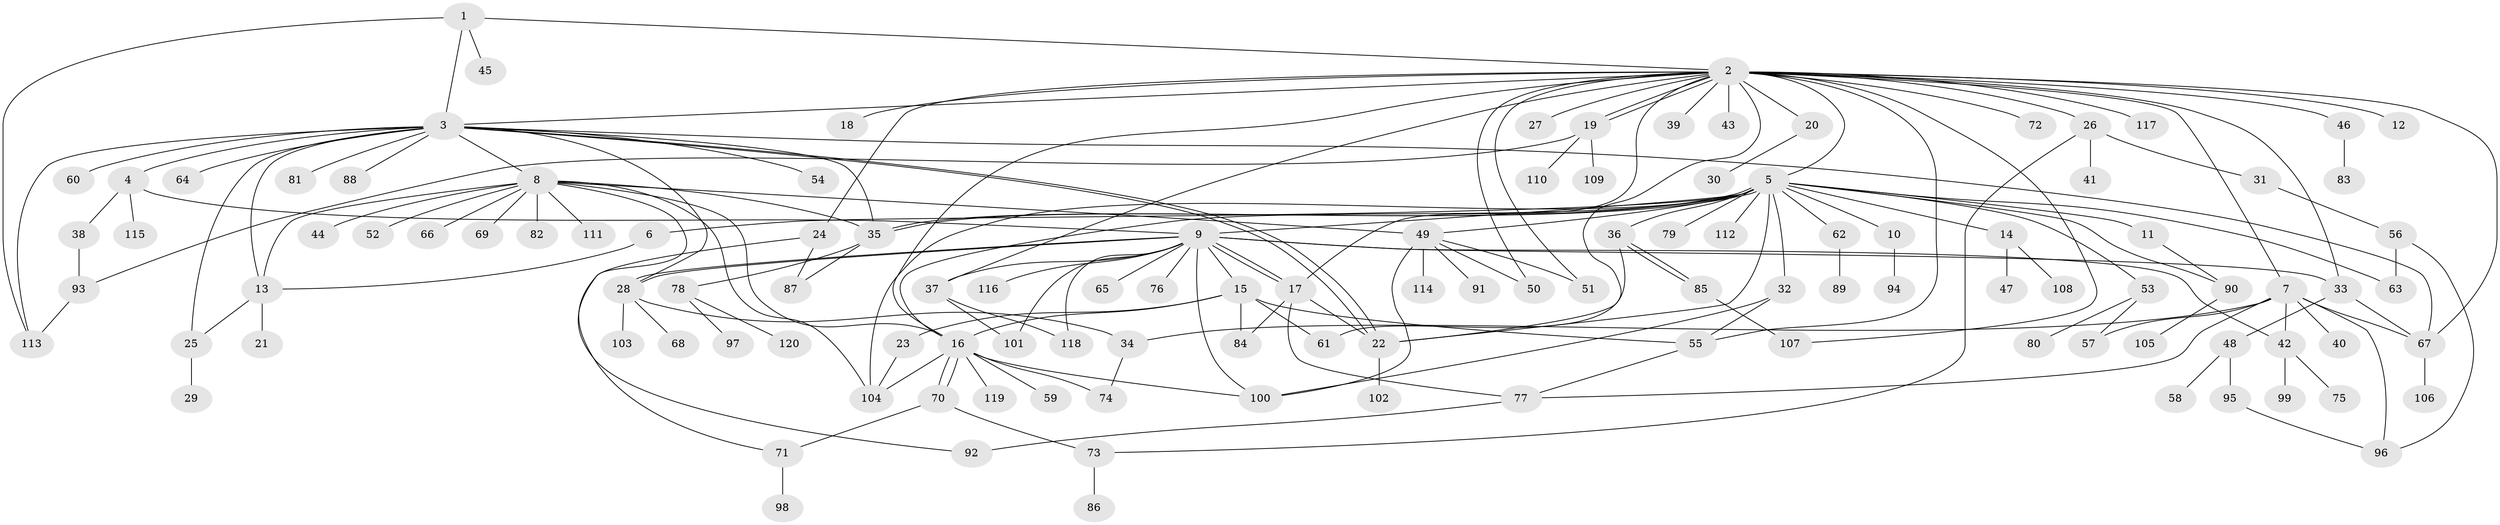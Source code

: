 // coarse degree distribution, {3: 0.15730337078651685, 26: 0.02247191011235955, 20: 0.011235955056179775, 7: 0.011235955056179775, 19: 0.011235955056179775, 2: 0.14606741573033707, 1: 0.4606741573033708, 4: 0.07865168539325842, 10: 0.011235955056179775, 8: 0.011235955056179775, 6: 0.02247191011235955, 5: 0.056179775280898875}
// Generated by graph-tools (version 1.1) at 2025/51/02/27/25 19:51:56]
// undirected, 120 vertices, 179 edges
graph export_dot {
graph [start="1"]
  node [color=gray90,style=filled];
  1;
  2;
  3;
  4;
  5;
  6;
  7;
  8;
  9;
  10;
  11;
  12;
  13;
  14;
  15;
  16;
  17;
  18;
  19;
  20;
  21;
  22;
  23;
  24;
  25;
  26;
  27;
  28;
  29;
  30;
  31;
  32;
  33;
  34;
  35;
  36;
  37;
  38;
  39;
  40;
  41;
  42;
  43;
  44;
  45;
  46;
  47;
  48;
  49;
  50;
  51;
  52;
  53;
  54;
  55;
  56;
  57;
  58;
  59;
  60;
  61;
  62;
  63;
  64;
  65;
  66;
  67;
  68;
  69;
  70;
  71;
  72;
  73;
  74;
  75;
  76;
  77;
  78;
  79;
  80;
  81;
  82;
  83;
  84;
  85;
  86;
  87;
  88;
  89;
  90;
  91;
  92;
  93;
  94;
  95;
  96;
  97;
  98;
  99;
  100;
  101;
  102;
  103;
  104;
  105;
  106;
  107;
  108;
  109;
  110;
  111;
  112;
  113;
  114;
  115;
  116;
  117;
  118;
  119;
  120;
  1 -- 2;
  1 -- 3;
  1 -- 45;
  1 -- 113;
  2 -- 3;
  2 -- 5;
  2 -- 7;
  2 -- 12;
  2 -- 16;
  2 -- 17;
  2 -- 18;
  2 -- 19;
  2 -- 19;
  2 -- 20;
  2 -- 22;
  2 -- 24;
  2 -- 26;
  2 -- 27;
  2 -- 33;
  2 -- 37;
  2 -- 39;
  2 -- 43;
  2 -- 46;
  2 -- 50;
  2 -- 51;
  2 -- 55;
  2 -- 67;
  2 -- 72;
  2 -- 107;
  2 -- 117;
  3 -- 4;
  3 -- 8;
  3 -- 13;
  3 -- 22;
  3 -- 22;
  3 -- 25;
  3 -- 28;
  3 -- 35;
  3 -- 54;
  3 -- 60;
  3 -- 64;
  3 -- 67;
  3 -- 81;
  3 -- 88;
  3 -- 113;
  4 -- 9;
  4 -- 38;
  4 -- 115;
  5 -- 6;
  5 -- 9;
  5 -- 10;
  5 -- 11;
  5 -- 14;
  5 -- 16;
  5 -- 22;
  5 -- 32;
  5 -- 35;
  5 -- 35;
  5 -- 36;
  5 -- 49;
  5 -- 53;
  5 -- 62;
  5 -- 63;
  5 -- 79;
  5 -- 90;
  5 -- 104;
  5 -- 112;
  6 -- 13;
  7 -- 34;
  7 -- 40;
  7 -- 42;
  7 -- 57;
  7 -- 67;
  7 -- 77;
  7 -- 96;
  8 -- 13;
  8 -- 16;
  8 -- 35;
  8 -- 44;
  8 -- 49;
  8 -- 52;
  8 -- 66;
  8 -- 69;
  8 -- 82;
  8 -- 92;
  8 -- 104;
  8 -- 111;
  9 -- 15;
  9 -- 17;
  9 -- 17;
  9 -- 28;
  9 -- 28;
  9 -- 33;
  9 -- 37;
  9 -- 42;
  9 -- 65;
  9 -- 76;
  9 -- 100;
  9 -- 101;
  9 -- 116;
  9 -- 118;
  10 -- 94;
  11 -- 90;
  13 -- 21;
  13 -- 25;
  14 -- 47;
  14 -- 108;
  15 -- 16;
  15 -- 23;
  15 -- 55;
  15 -- 61;
  15 -- 84;
  16 -- 59;
  16 -- 70;
  16 -- 70;
  16 -- 74;
  16 -- 100;
  16 -- 104;
  16 -- 119;
  17 -- 22;
  17 -- 77;
  17 -- 84;
  19 -- 93;
  19 -- 109;
  19 -- 110;
  20 -- 30;
  22 -- 102;
  23 -- 104;
  24 -- 71;
  24 -- 87;
  25 -- 29;
  26 -- 31;
  26 -- 41;
  26 -- 73;
  28 -- 34;
  28 -- 68;
  28 -- 103;
  31 -- 56;
  32 -- 55;
  32 -- 100;
  33 -- 48;
  33 -- 67;
  34 -- 74;
  35 -- 78;
  35 -- 87;
  36 -- 61;
  36 -- 85;
  36 -- 85;
  37 -- 101;
  37 -- 118;
  38 -- 93;
  42 -- 75;
  42 -- 99;
  46 -- 83;
  48 -- 58;
  48 -- 95;
  49 -- 50;
  49 -- 51;
  49 -- 91;
  49 -- 100;
  49 -- 114;
  53 -- 57;
  53 -- 80;
  55 -- 77;
  56 -- 63;
  56 -- 96;
  62 -- 89;
  67 -- 106;
  70 -- 71;
  70 -- 73;
  71 -- 98;
  73 -- 86;
  77 -- 92;
  78 -- 97;
  78 -- 120;
  85 -- 107;
  90 -- 105;
  93 -- 113;
  95 -- 96;
}
